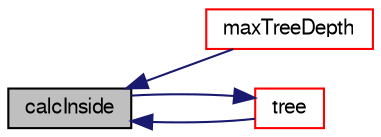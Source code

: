 digraph "calcInside"
{
  bgcolor="transparent";
  edge [fontname="FreeSans",fontsize="10",labelfontname="FreeSans",labelfontsize="10"];
  node [fontname="FreeSans",fontsize="10",shape=record];
  rankdir="LR";
  Node279 [label="calcInside",height=0.2,width=0.4,color="black", fillcolor="grey75", style="filled", fontcolor="black"];
  Node279 -> Node280 [dir="back",color="midnightblue",fontsize="10",style="solid",fontname="FreeSans"];
  Node280 [label="maxTreeDepth",height=0.2,width=0.4,color="red",URL="$a25530.html#ab0ccbbb3c405fe793bf7c7fa67e6af0e",tooltip="Return max tree depth of octree. "];
  Node279 -> Node285 [dir="back",color="midnightblue",fontsize="10",style="solid",fontname="FreeSans"];
  Node285 [label="tree",height=0.2,width=0.4,color="red",URL="$a25530.html#a6d01bb33aa711bf96f61eba9aa236e80",tooltip="Demand driven construction of the octree. "];
  Node285 -> Node279 [dir="back",color="midnightblue",fontsize="10",style="solid",fontname="FreeSans"];
}
